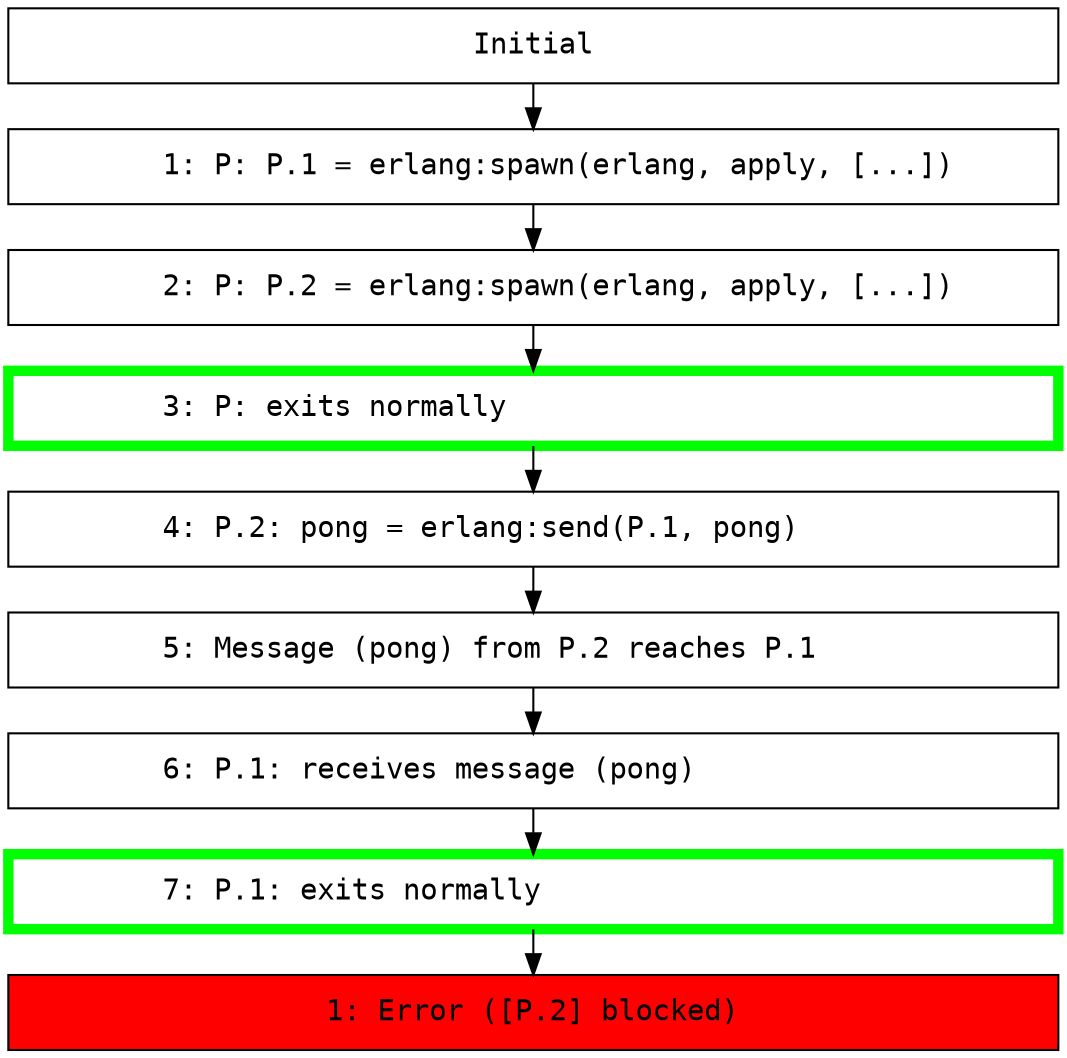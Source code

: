 digraph {
  graph [ranksep=0.3]
  node [shape=box,width=7,fontname=Monospace]
  init [label="Initial"];
  subgraph {
    "#Ref<0.0.1.90>" [label="        1: P: P.1 = erlang:spawn(erlang, apply, [...])\l"];
    "init" -> "#Ref<0.0.1.90>"[weight=1000];
    "#Ref<0.0.1.111>" [label="        2: P: P.2 = erlang:spawn(erlang, apply, [...])\l"];
    "#Ref<0.0.1.90>" -> "#Ref<0.0.1.111>"[weight=1000];
    "#Ref<0.0.1.115>" [label="        3: P: exits normally\l",color=lime,penwidth=5];
    "#Ref<0.0.1.111>" -> "#Ref<0.0.1.115>"[weight=1000];
    "#Ref<0.0.1.117>" [label="        4: P.2: pong = erlang:send(P.1, pong)\l"];
    "#Ref<0.0.1.115>" -> "#Ref<0.0.1.117>"[weight=1000];
    "#Ref<0.0.1.120>" [label="        5: Message (pong) from P.2 reaches P.1\l"];
    "#Ref<0.0.1.117>" -> "#Ref<0.0.1.120>"[weight=1000];
    "#Ref<0.0.1.122>" [label="        6: P.1: receives message (pong)\l"];
    "#Ref<0.0.1.120>" -> "#Ref<0.0.1.122>"[weight=1000];
    "#Ref<0.0.1.124>" [label="        7: P.1: exits normally\l",color=lime,penwidth=5];
    "#Ref<0.0.1.122>" -> "#Ref<0.0.1.124>"[weight=1000];
    "#Ref<0.0.1.153>" [label="1: Error ([P.2] blocked)",style=filled,fillcolor=red];
    "#Ref<0.0.1.124>" -> "#Ref<0.0.1.153>"[weight=1000];
  }
}
